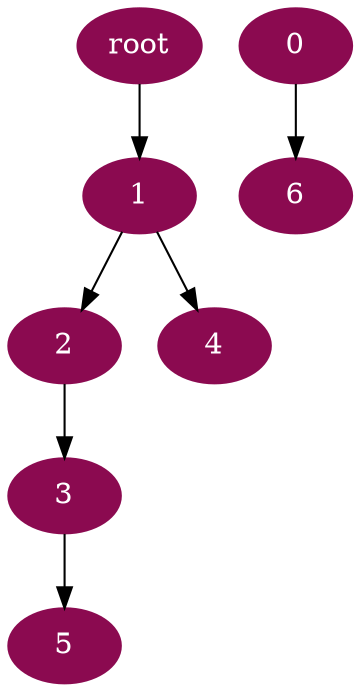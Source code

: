 digraph G {
node [color=deeppink4, style=filled, fontcolor=white];
"root" -> 1;
1 -> 2;
2 -> 3;
1 -> 4;
3 -> 5;
0 -> 6;
}
